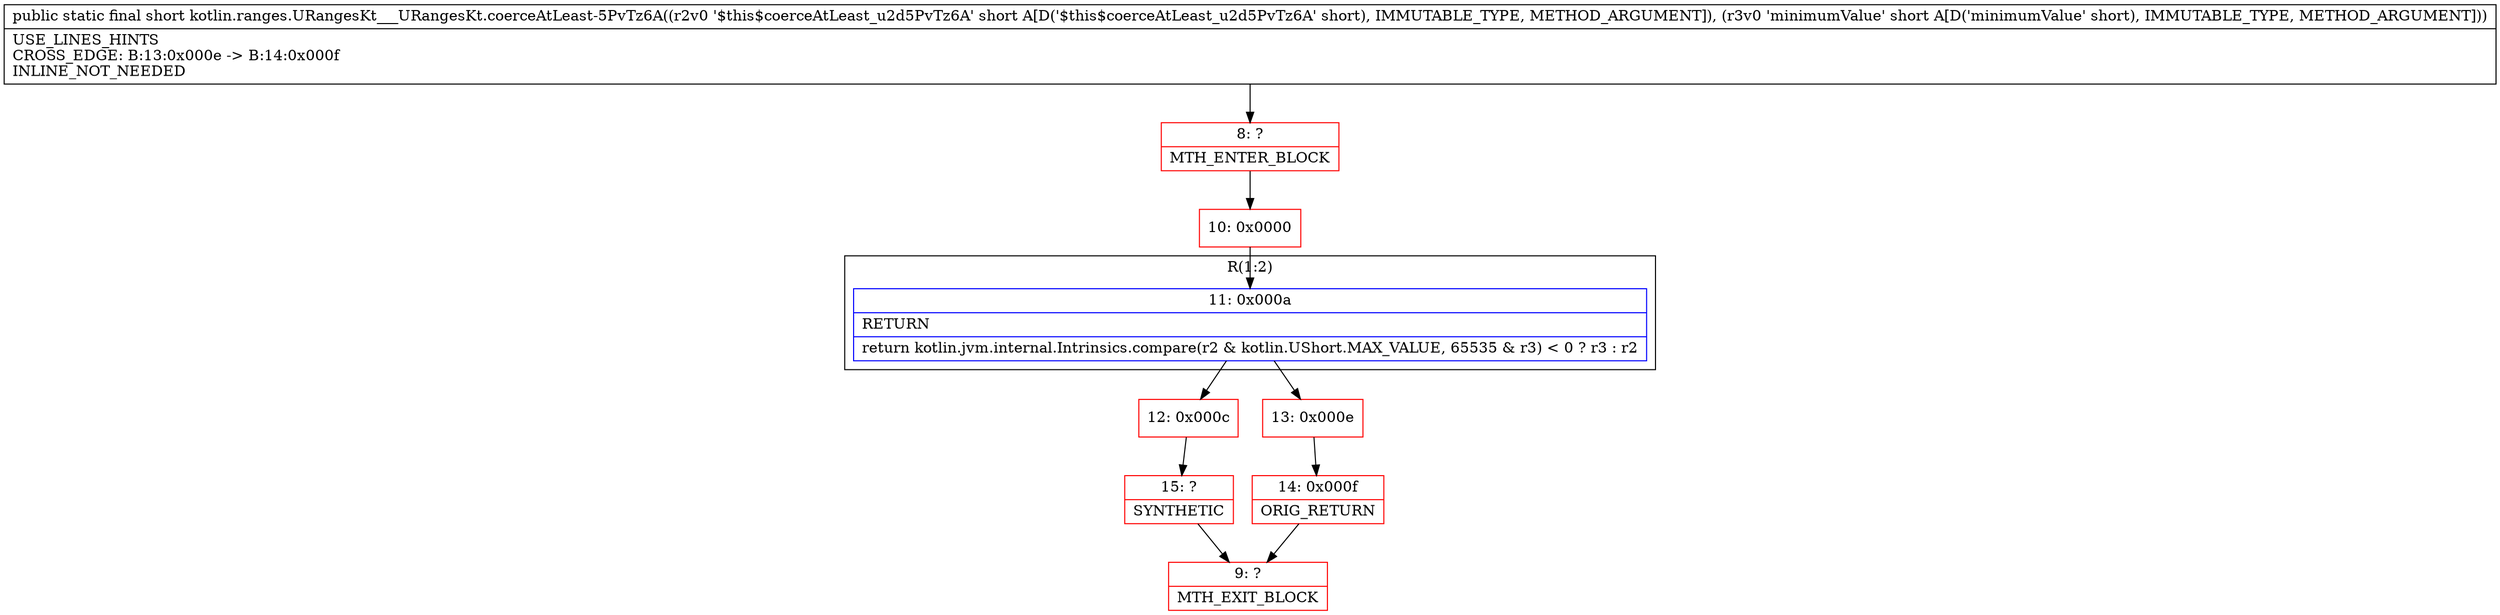digraph "CFG forkotlin.ranges.URangesKt___URangesKt.coerceAtLeast\-5PvTz6A(SS)S" {
subgraph cluster_Region_1930778682 {
label = "R(1:2)";
node [shape=record,color=blue];
Node_11 [shape=record,label="{11\:\ 0x000a|RETURN\l|return kotlin.jvm.internal.Intrinsics.compare(r2 & kotlin.UShort.MAX_VALUE, 65535 & r3) \< 0 ? r3 : r2\l}"];
}
Node_8 [shape=record,color=red,label="{8\:\ ?|MTH_ENTER_BLOCK\l}"];
Node_10 [shape=record,color=red,label="{10\:\ 0x0000}"];
Node_12 [shape=record,color=red,label="{12\:\ 0x000c}"];
Node_15 [shape=record,color=red,label="{15\:\ ?|SYNTHETIC\l}"];
Node_9 [shape=record,color=red,label="{9\:\ ?|MTH_EXIT_BLOCK\l}"];
Node_13 [shape=record,color=red,label="{13\:\ 0x000e}"];
Node_14 [shape=record,color=red,label="{14\:\ 0x000f|ORIG_RETURN\l}"];
MethodNode[shape=record,label="{public static final short kotlin.ranges.URangesKt___URangesKt.coerceAtLeast\-5PvTz6A((r2v0 '$this$coerceAtLeast_u2d5PvTz6A' short A[D('$this$coerceAtLeast_u2d5PvTz6A' short), IMMUTABLE_TYPE, METHOD_ARGUMENT]), (r3v0 'minimumValue' short A[D('minimumValue' short), IMMUTABLE_TYPE, METHOD_ARGUMENT]))  | USE_LINES_HINTS\lCROSS_EDGE: B:13:0x000e \-\> B:14:0x000f\lINLINE_NOT_NEEDED\l}"];
MethodNode -> Node_8;Node_11 -> Node_12;
Node_11 -> Node_13;
Node_8 -> Node_10;
Node_10 -> Node_11;
Node_12 -> Node_15;
Node_15 -> Node_9;
Node_13 -> Node_14;
Node_14 -> Node_9;
}

